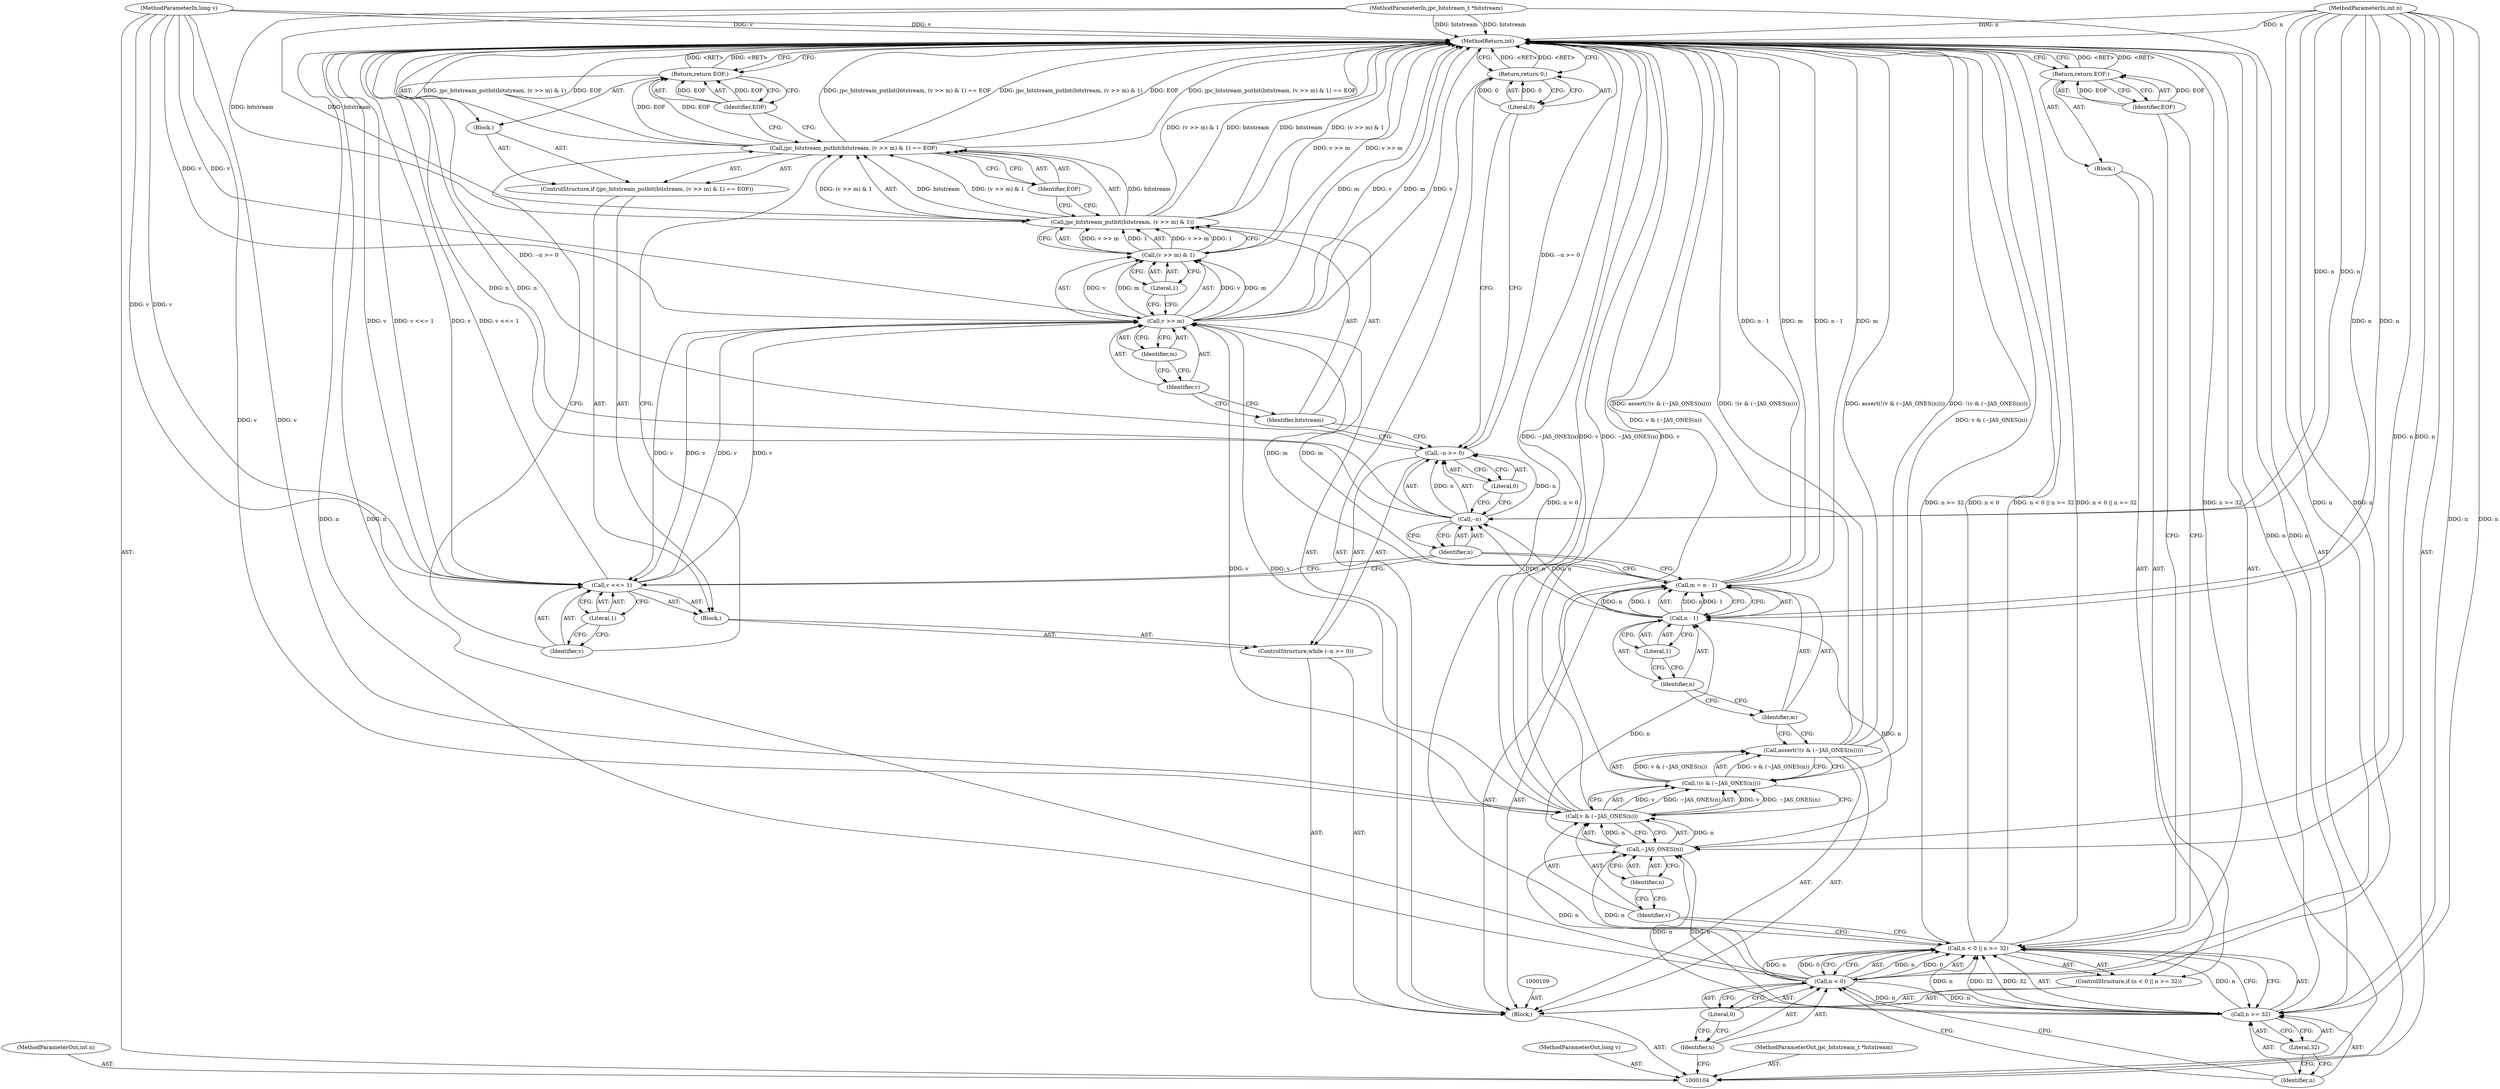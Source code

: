 digraph "0_jasper_1e84674d95353c64e5c4c0e7232ae86fd6ea813b_0" {
"1000156" [label="(MethodReturn,int)"];
"1000105" [label="(MethodParameterIn,jpc_bitstream_t *bitstream)"];
"1000229" [label="(MethodParameterOut,jpc_bitstream_t *bitstream)"];
"1000106" [label="(MethodParameterIn,int n)"];
"1000230" [label="(MethodParameterOut,int n)"];
"1000107" [label="(MethodParameterIn,long v)"];
"1000231" [label="(MethodParameterOut,long v)"];
"1000123" [label="(Call,v & (~JAS_ONES(n)))"];
"1000124" [label="(Identifier,v)"];
"1000125" [label="(Call,~JAS_ONES(n))"];
"1000121" [label="(Call,assert(!(v & (~JAS_ONES(n)))))"];
"1000126" [label="(Identifier,n)"];
"1000122" [label="(Call,!(v & (~JAS_ONES(n))))"];
"1000127" [label="(Call,m = n - 1)"];
"1000128" [label="(Identifier,m)"];
"1000129" [label="(Call,n - 1)"];
"1000130" [label="(Identifier,n)"];
"1000131" [label="(Literal,1)"];
"1000132" [label="(ControlStructure,while (--n >= 0))"];
"1000135" [label="(Identifier,n)"];
"1000136" [label="(Literal,0)"];
"1000137" [label="(Block,)"];
"1000133" [label="(Call,--n >= 0)"];
"1000134" [label="(Call,--n)"];
"1000138" [label="(ControlStructure,if (jpc_bitstream_putbit(bitstream, (v >> m) & 1) == EOF))"];
"1000141" [label="(Identifier,bitstream)"];
"1000142" [label="(Call,(v >> m) & 1)"];
"1000143" [label="(Call,v >> m)"];
"1000144" [label="(Identifier,v)"];
"1000145" [label="(Identifier,m)"];
"1000146" [label="(Literal,1)"];
"1000147" [label="(Identifier,EOF)"];
"1000139" [label="(Call,jpc_bitstream_putbit(bitstream, (v >> m) & 1) == EOF)"];
"1000140" [label="(Call,jpc_bitstream_putbit(bitstream, (v >> m) & 1))"];
"1000148" [label="(Block,)"];
"1000150" [label="(Identifier,EOF)"];
"1000149" [label="(Return,return EOF;)"];
"1000108" [label="(Block,)"];
"1000151" [label="(Call,v <<= 1)"];
"1000152" [label="(Identifier,v)"];
"1000153" [label="(Literal,1)"];
"1000154" [label="(Return,return 0;)"];
"1000155" [label="(Literal,0)"];
"1000110" [label="(ControlStructure,if (n < 0 || n >= 32))"];
"1000115" [label="(Call,n >= 32)"];
"1000116" [label="(Identifier,n)"];
"1000117" [label="(Literal,32)"];
"1000118" [label="(Block,)"];
"1000111" [label="(Call,n < 0 || n >= 32)"];
"1000112" [label="(Call,n < 0)"];
"1000113" [label="(Identifier,n)"];
"1000114" [label="(Literal,0)"];
"1000119" [label="(Return,return EOF;)"];
"1000120" [label="(Identifier,EOF)"];
"1000156" -> "1000104"  [label="AST: "];
"1000156" -> "1000119"  [label="CFG: "];
"1000156" -> "1000149"  [label="CFG: "];
"1000156" -> "1000154"  [label="CFG: "];
"1000119" -> "1000156"  [label="DDG: <RET>"];
"1000149" -> "1000156"  [label="DDG: <RET>"];
"1000140" -> "1000156"  [label="DDG: (v >> m) & 1"];
"1000140" -> "1000156"  [label="DDG: bitstream"];
"1000123" -> "1000156"  [label="DDG: ~JAS_ONES(n)"];
"1000123" -> "1000156"  [label="DDG: v"];
"1000105" -> "1000156"  [label="DDG: bitstream"];
"1000127" -> "1000156"  [label="DDG: m"];
"1000127" -> "1000156"  [label="DDG: n - 1"];
"1000106" -> "1000156"  [label="DDG: n"];
"1000107" -> "1000156"  [label="DDG: v"];
"1000151" -> "1000156"  [label="DDG: v <<= 1"];
"1000151" -> "1000156"  [label="DDG: v"];
"1000122" -> "1000156"  [label="DDG: v & (~JAS_ONES(n))"];
"1000139" -> "1000156"  [label="DDG: jpc_bitstream_putbit(bitstream, (v >> m) & 1) == EOF"];
"1000139" -> "1000156"  [label="DDG: jpc_bitstream_putbit(bitstream, (v >> m) & 1)"];
"1000139" -> "1000156"  [label="DDG: EOF"];
"1000143" -> "1000156"  [label="DDG: v"];
"1000143" -> "1000156"  [label="DDG: m"];
"1000111" -> "1000156"  [label="DDG: n >= 32"];
"1000111" -> "1000156"  [label="DDG: n < 0"];
"1000111" -> "1000156"  [label="DDG: n < 0 || n >= 32"];
"1000121" -> "1000156"  [label="DDG: assert(!(v & (~JAS_ONES(n))))"];
"1000121" -> "1000156"  [label="DDG: !(v & (~JAS_ONES(n)))"];
"1000133" -> "1000156"  [label="DDG: --n >= 0"];
"1000134" -> "1000156"  [label="DDG: n"];
"1000112" -> "1000156"  [label="DDG: n"];
"1000142" -> "1000156"  [label="DDG: v >> m"];
"1000115" -> "1000156"  [label="DDG: n"];
"1000154" -> "1000156"  [label="DDG: <RET>"];
"1000105" -> "1000104"  [label="AST: "];
"1000105" -> "1000156"  [label="DDG: bitstream"];
"1000105" -> "1000140"  [label="DDG: bitstream"];
"1000229" -> "1000104"  [label="AST: "];
"1000106" -> "1000104"  [label="AST: "];
"1000106" -> "1000156"  [label="DDG: n"];
"1000106" -> "1000112"  [label="DDG: n"];
"1000106" -> "1000115"  [label="DDG: n"];
"1000106" -> "1000125"  [label="DDG: n"];
"1000106" -> "1000129"  [label="DDG: n"];
"1000106" -> "1000134"  [label="DDG: n"];
"1000230" -> "1000104"  [label="AST: "];
"1000107" -> "1000104"  [label="AST: "];
"1000107" -> "1000156"  [label="DDG: v"];
"1000107" -> "1000123"  [label="DDG: v"];
"1000107" -> "1000143"  [label="DDG: v"];
"1000107" -> "1000151"  [label="DDG: v"];
"1000231" -> "1000104"  [label="AST: "];
"1000123" -> "1000122"  [label="AST: "];
"1000123" -> "1000125"  [label="CFG: "];
"1000124" -> "1000123"  [label="AST: "];
"1000125" -> "1000123"  [label="AST: "];
"1000122" -> "1000123"  [label="CFG: "];
"1000123" -> "1000156"  [label="DDG: ~JAS_ONES(n)"];
"1000123" -> "1000156"  [label="DDG: v"];
"1000123" -> "1000122"  [label="DDG: v"];
"1000123" -> "1000122"  [label="DDG: ~JAS_ONES(n)"];
"1000107" -> "1000123"  [label="DDG: v"];
"1000125" -> "1000123"  [label="DDG: n"];
"1000123" -> "1000143"  [label="DDG: v"];
"1000124" -> "1000123"  [label="AST: "];
"1000124" -> "1000111"  [label="CFG: "];
"1000126" -> "1000124"  [label="CFG: "];
"1000125" -> "1000123"  [label="AST: "];
"1000125" -> "1000126"  [label="CFG: "];
"1000126" -> "1000125"  [label="AST: "];
"1000123" -> "1000125"  [label="CFG: "];
"1000125" -> "1000123"  [label="DDG: n"];
"1000112" -> "1000125"  [label="DDG: n"];
"1000115" -> "1000125"  [label="DDG: n"];
"1000106" -> "1000125"  [label="DDG: n"];
"1000125" -> "1000129"  [label="DDG: n"];
"1000121" -> "1000108"  [label="AST: "];
"1000121" -> "1000122"  [label="CFG: "];
"1000122" -> "1000121"  [label="AST: "];
"1000128" -> "1000121"  [label="CFG: "];
"1000121" -> "1000156"  [label="DDG: assert(!(v & (~JAS_ONES(n))))"];
"1000121" -> "1000156"  [label="DDG: !(v & (~JAS_ONES(n)))"];
"1000122" -> "1000121"  [label="DDG: v & (~JAS_ONES(n))"];
"1000126" -> "1000125"  [label="AST: "];
"1000126" -> "1000124"  [label="CFG: "];
"1000125" -> "1000126"  [label="CFG: "];
"1000122" -> "1000121"  [label="AST: "];
"1000122" -> "1000123"  [label="CFG: "];
"1000123" -> "1000122"  [label="AST: "];
"1000121" -> "1000122"  [label="CFG: "];
"1000122" -> "1000156"  [label="DDG: v & (~JAS_ONES(n))"];
"1000122" -> "1000121"  [label="DDG: v & (~JAS_ONES(n))"];
"1000123" -> "1000122"  [label="DDG: v"];
"1000123" -> "1000122"  [label="DDG: ~JAS_ONES(n)"];
"1000127" -> "1000108"  [label="AST: "];
"1000127" -> "1000129"  [label="CFG: "];
"1000128" -> "1000127"  [label="AST: "];
"1000129" -> "1000127"  [label="AST: "];
"1000135" -> "1000127"  [label="CFG: "];
"1000127" -> "1000156"  [label="DDG: m"];
"1000127" -> "1000156"  [label="DDG: n - 1"];
"1000129" -> "1000127"  [label="DDG: n"];
"1000129" -> "1000127"  [label="DDG: 1"];
"1000127" -> "1000143"  [label="DDG: m"];
"1000128" -> "1000127"  [label="AST: "];
"1000128" -> "1000121"  [label="CFG: "];
"1000130" -> "1000128"  [label="CFG: "];
"1000129" -> "1000127"  [label="AST: "];
"1000129" -> "1000131"  [label="CFG: "];
"1000130" -> "1000129"  [label="AST: "];
"1000131" -> "1000129"  [label="AST: "];
"1000127" -> "1000129"  [label="CFG: "];
"1000129" -> "1000127"  [label="DDG: n"];
"1000129" -> "1000127"  [label="DDG: 1"];
"1000125" -> "1000129"  [label="DDG: n"];
"1000106" -> "1000129"  [label="DDG: n"];
"1000129" -> "1000134"  [label="DDG: n"];
"1000130" -> "1000129"  [label="AST: "];
"1000130" -> "1000128"  [label="CFG: "];
"1000131" -> "1000130"  [label="CFG: "];
"1000131" -> "1000129"  [label="AST: "];
"1000131" -> "1000130"  [label="CFG: "];
"1000129" -> "1000131"  [label="CFG: "];
"1000132" -> "1000108"  [label="AST: "];
"1000133" -> "1000132"  [label="AST: "];
"1000137" -> "1000132"  [label="AST: "];
"1000135" -> "1000134"  [label="AST: "];
"1000135" -> "1000151"  [label="CFG: "];
"1000135" -> "1000127"  [label="CFG: "];
"1000134" -> "1000135"  [label="CFG: "];
"1000136" -> "1000133"  [label="AST: "];
"1000136" -> "1000134"  [label="CFG: "];
"1000133" -> "1000136"  [label="CFG: "];
"1000137" -> "1000132"  [label="AST: "];
"1000138" -> "1000137"  [label="AST: "];
"1000151" -> "1000137"  [label="AST: "];
"1000133" -> "1000132"  [label="AST: "];
"1000133" -> "1000136"  [label="CFG: "];
"1000134" -> "1000133"  [label="AST: "];
"1000136" -> "1000133"  [label="AST: "];
"1000141" -> "1000133"  [label="CFG: "];
"1000155" -> "1000133"  [label="CFG: "];
"1000133" -> "1000156"  [label="DDG: --n >= 0"];
"1000134" -> "1000133"  [label="DDG: n"];
"1000134" -> "1000133"  [label="AST: "];
"1000134" -> "1000135"  [label="CFG: "];
"1000135" -> "1000134"  [label="AST: "];
"1000136" -> "1000134"  [label="CFG: "];
"1000134" -> "1000156"  [label="DDG: n"];
"1000134" -> "1000133"  [label="DDG: n"];
"1000129" -> "1000134"  [label="DDG: n"];
"1000106" -> "1000134"  [label="DDG: n"];
"1000138" -> "1000137"  [label="AST: "];
"1000139" -> "1000138"  [label="AST: "];
"1000148" -> "1000138"  [label="AST: "];
"1000141" -> "1000140"  [label="AST: "];
"1000141" -> "1000133"  [label="CFG: "];
"1000144" -> "1000141"  [label="CFG: "];
"1000142" -> "1000140"  [label="AST: "];
"1000142" -> "1000146"  [label="CFG: "];
"1000143" -> "1000142"  [label="AST: "];
"1000146" -> "1000142"  [label="AST: "];
"1000140" -> "1000142"  [label="CFG: "];
"1000142" -> "1000156"  [label="DDG: v >> m"];
"1000142" -> "1000140"  [label="DDG: v >> m"];
"1000142" -> "1000140"  [label="DDG: 1"];
"1000143" -> "1000142"  [label="DDG: v"];
"1000143" -> "1000142"  [label="DDG: m"];
"1000143" -> "1000142"  [label="AST: "];
"1000143" -> "1000145"  [label="CFG: "];
"1000144" -> "1000143"  [label="AST: "];
"1000145" -> "1000143"  [label="AST: "];
"1000146" -> "1000143"  [label="CFG: "];
"1000143" -> "1000156"  [label="DDG: v"];
"1000143" -> "1000156"  [label="DDG: m"];
"1000143" -> "1000142"  [label="DDG: v"];
"1000143" -> "1000142"  [label="DDG: m"];
"1000151" -> "1000143"  [label="DDG: v"];
"1000123" -> "1000143"  [label="DDG: v"];
"1000107" -> "1000143"  [label="DDG: v"];
"1000127" -> "1000143"  [label="DDG: m"];
"1000143" -> "1000151"  [label="DDG: v"];
"1000144" -> "1000143"  [label="AST: "];
"1000144" -> "1000141"  [label="CFG: "];
"1000145" -> "1000144"  [label="CFG: "];
"1000145" -> "1000143"  [label="AST: "];
"1000145" -> "1000144"  [label="CFG: "];
"1000143" -> "1000145"  [label="CFG: "];
"1000146" -> "1000142"  [label="AST: "];
"1000146" -> "1000143"  [label="CFG: "];
"1000142" -> "1000146"  [label="CFG: "];
"1000147" -> "1000139"  [label="AST: "];
"1000147" -> "1000140"  [label="CFG: "];
"1000139" -> "1000147"  [label="CFG: "];
"1000139" -> "1000138"  [label="AST: "];
"1000139" -> "1000147"  [label="CFG: "];
"1000140" -> "1000139"  [label="AST: "];
"1000147" -> "1000139"  [label="AST: "];
"1000150" -> "1000139"  [label="CFG: "];
"1000152" -> "1000139"  [label="CFG: "];
"1000139" -> "1000156"  [label="DDG: jpc_bitstream_putbit(bitstream, (v >> m) & 1) == EOF"];
"1000139" -> "1000156"  [label="DDG: jpc_bitstream_putbit(bitstream, (v >> m) & 1)"];
"1000139" -> "1000156"  [label="DDG: EOF"];
"1000140" -> "1000139"  [label="DDG: bitstream"];
"1000140" -> "1000139"  [label="DDG: (v >> m) & 1"];
"1000139" -> "1000149"  [label="DDG: EOF"];
"1000140" -> "1000139"  [label="AST: "];
"1000140" -> "1000142"  [label="CFG: "];
"1000141" -> "1000140"  [label="AST: "];
"1000142" -> "1000140"  [label="AST: "];
"1000147" -> "1000140"  [label="CFG: "];
"1000140" -> "1000156"  [label="DDG: (v >> m) & 1"];
"1000140" -> "1000156"  [label="DDG: bitstream"];
"1000140" -> "1000139"  [label="DDG: bitstream"];
"1000140" -> "1000139"  [label="DDG: (v >> m) & 1"];
"1000105" -> "1000140"  [label="DDG: bitstream"];
"1000142" -> "1000140"  [label="DDG: v >> m"];
"1000142" -> "1000140"  [label="DDG: 1"];
"1000148" -> "1000138"  [label="AST: "];
"1000149" -> "1000148"  [label="AST: "];
"1000150" -> "1000149"  [label="AST: "];
"1000150" -> "1000139"  [label="CFG: "];
"1000149" -> "1000150"  [label="CFG: "];
"1000150" -> "1000149"  [label="DDG: EOF"];
"1000149" -> "1000148"  [label="AST: "];
"1000149" -> "1000150"  [label="CFG: "];
"1000150" -> "1000149"  [label="AST: "];
"1000156" -> "1000149"  [label="CFG: "];
"1000149" -> "1000156"  [label="DDG: <RET>"];
"1000150" -> "1000149"  [label="DDG: EOF"];
"1000139" -> "1000149"  [label="DDG: EOF"];
"1000108" -> "1000104"  [label="AST: "];
"1000109" -> "1000108"  [label="AST: "];
"1000110" -> "1000108"  [label="AST: "];
"1000121" -> "1000108"  [label="AST: "];
"1000127" -> "1000108"  [label="AST: "];
"1000132" -> "1000108"  [label="AST: "];
"1000154" -> "1000108"  [label="AST: "];
"1000151" -> "1000137"  [label="AST: "];
"1000151" -> "1000153"  [label="CFG: "];
"1000152" -> "1000151"  [label="AST: "];
"1000153" -> "1000151"  [label="AST: "];
"1000135" -> "1000151"  [label="CFG: "];
"1000151" -> "1000156"  [label="DDG: v <<= 1"];
"1000151" -> "1000156"  [label="DDG: v"];
"1000151" -> "1000143"  [label="DDG: v"];
"1000143" -> "1000151"  [label="DDG: v"];
"1000107" -> "1000151"  [label="DDG: v"];
"1000152" -> "1000151"  [label="AST: "];
"1000152" -> "1000139"  [label="CFG: "];
"1000153" -> "1000152"  [label="CFG: "];
"1000153" -> "1000151"  [label="AST: "];
"1000153" -> "1000152"  [label="CFG: "];
"1000151" -> "1000153"  [label="CFG: "];
"1000154" -> "1000108"  [label="AST: "];
"1000154" -> "1000155"  [label="CFG: "];
"1000155" -> "1000154"  [label="AST: "];
"1000156" -> "1000154"  [label="CFG: "];
"1000154" -> "1000156"  [label="DDG: <RET>"];
"1000155" -> "1000154"  [label="DDG: 0"];
"1000155" -> "1000154"  [label="AST: "];
"1000155" -> "1000133"  [label="CFG: "];
"1000154" -> "1000155"  [label="CFG: "];
"1000155" -> "1000154"  [label="DDG: 0"];
"1000110" -> "1000108"  [label="AST: "];
"1000111" -> "1000110"  [label="AST: "];
"1000118" -> "1000110"  [label="AST: "];
"1000115" -> "1000111"  [label="AST: "];
"1000115" -> "1000117"  [label="CFG: "];
"1000116" -> "1000115"  [label="AST: "];
"1000117" -> "1000115"  [label="AST: "];
"1000111" -> "1000115"  [label="CFG: "];
"1000115" -> "1000156"  [label="DDG: n"];
"1000115" -> "1000111"  [label="DDG: n"];
"1000115" -> "1000111"  [label="DDG: 32"];
"1000112" -> "1000115"  [label="DDG: n"];
"1000106" -> "1000115"  [label="DDG: n"];
"1000115" -> "1000125"  [label="DDG: n"];
"1000116" -> "1000115"  [label="AST: "];
"1000116" -> "1000112"  [label="CFG: "];
"1000117" -> "1000116"  [label="CFG: "];
"1000117" -> "1000115"  [label="AST: "];
"1000117" -> "1000116"  [label="CFG: "];
"1000115" -> "1000117"  [label="CFG: "];
"1000118" -> "1000110"  [label="AST: "];
"1000119" -> "1000118"  [label="AST: "];
"1000111" -> "1000110"  [label="AST: "];
"1000111" -> "1000112"  [label="CFG: "];
"1000111" -> "1000115"  [label="CFG: "];
"1000112" -> "1000111"  [label="AST: "];
"1000115" -> "1000111"  [label="AST: "];
"1000120" -> "1000111"  [label="CFG: "];
"1000124" -> "1000111"  [label="CFG: "];
"1000111" -> "1000156"  [label="DDG: n >= 32"];
"1000111" -> "1000156"  [label="DDG: n < 0"];
"1000111" -> "1000156"  [label="DDG: n < 0 || n >= 32"];
"1000112" -> "1000111"  [label="DDG: n"];
"1000112" -> "1000111"  [label="DDG: 0"];
"1000115" -> "1000111"  [label="DDG: n"];
"1000115" -> "1000111"  [label="DDG: 32"];
"1000112" -> "1000111"  [label="AST: "];
"1000112" -> "1000114"  [label="CFG: "];
"1000113" -> "1000112"  [label="AST: "];
"1000114" -> "1000112"  [label="AST: "];
"1000116" -> "1000112"  [label="CFG: "];
"1000111" -> "1000112"  [label="CFG: "];
"1000112" -> "1000156"  [label="DDG: n"];
"1000112" -> "1000111"  [label="DDG: n"];
"1000112" -> "1000111"  [label="DDG: 0"];
"1000106" -> "1000112"  [label="DDG: n"];
"1000112" -> "1000115"  [label="DDG: n"];
"1000112" -> "1000125"  [label="DDG: n"];
"1000113" -> "1000112"  [label="AST: "];
"1000113" -> "1000104"  [label="CFG: "];
"1000114" -> "1000113"  [label="CFG: "];
"1000114" -> "1000112"  [label="AST: "];
"1000114" -> "1000113"  [label="CFG: "];
"1000112" -> "1000114"  [label="CFG: "];
"1000119" -> "1000118"  [label="AST: "];
"1000119" -> "1000120"  [label="CFG: "];
"1000120" -> "1000119"  [label="AST: "];
"1000156" -> "1000119"  [label="CFG: "];
"1000119" -> "1000156"  [label="DDG: <RET>"];
"1000120" -> "1000119"  [label="DDG: EOF"];
"1000120" -> "1000119"  [label="AST: "];
"1000120" -> "1000111"  [label="CFG: "];
"1000119" -> "1000120"  [label="CFG: "];
"1000120" -> "1000119"  [label="DDG: EOF"];
}
